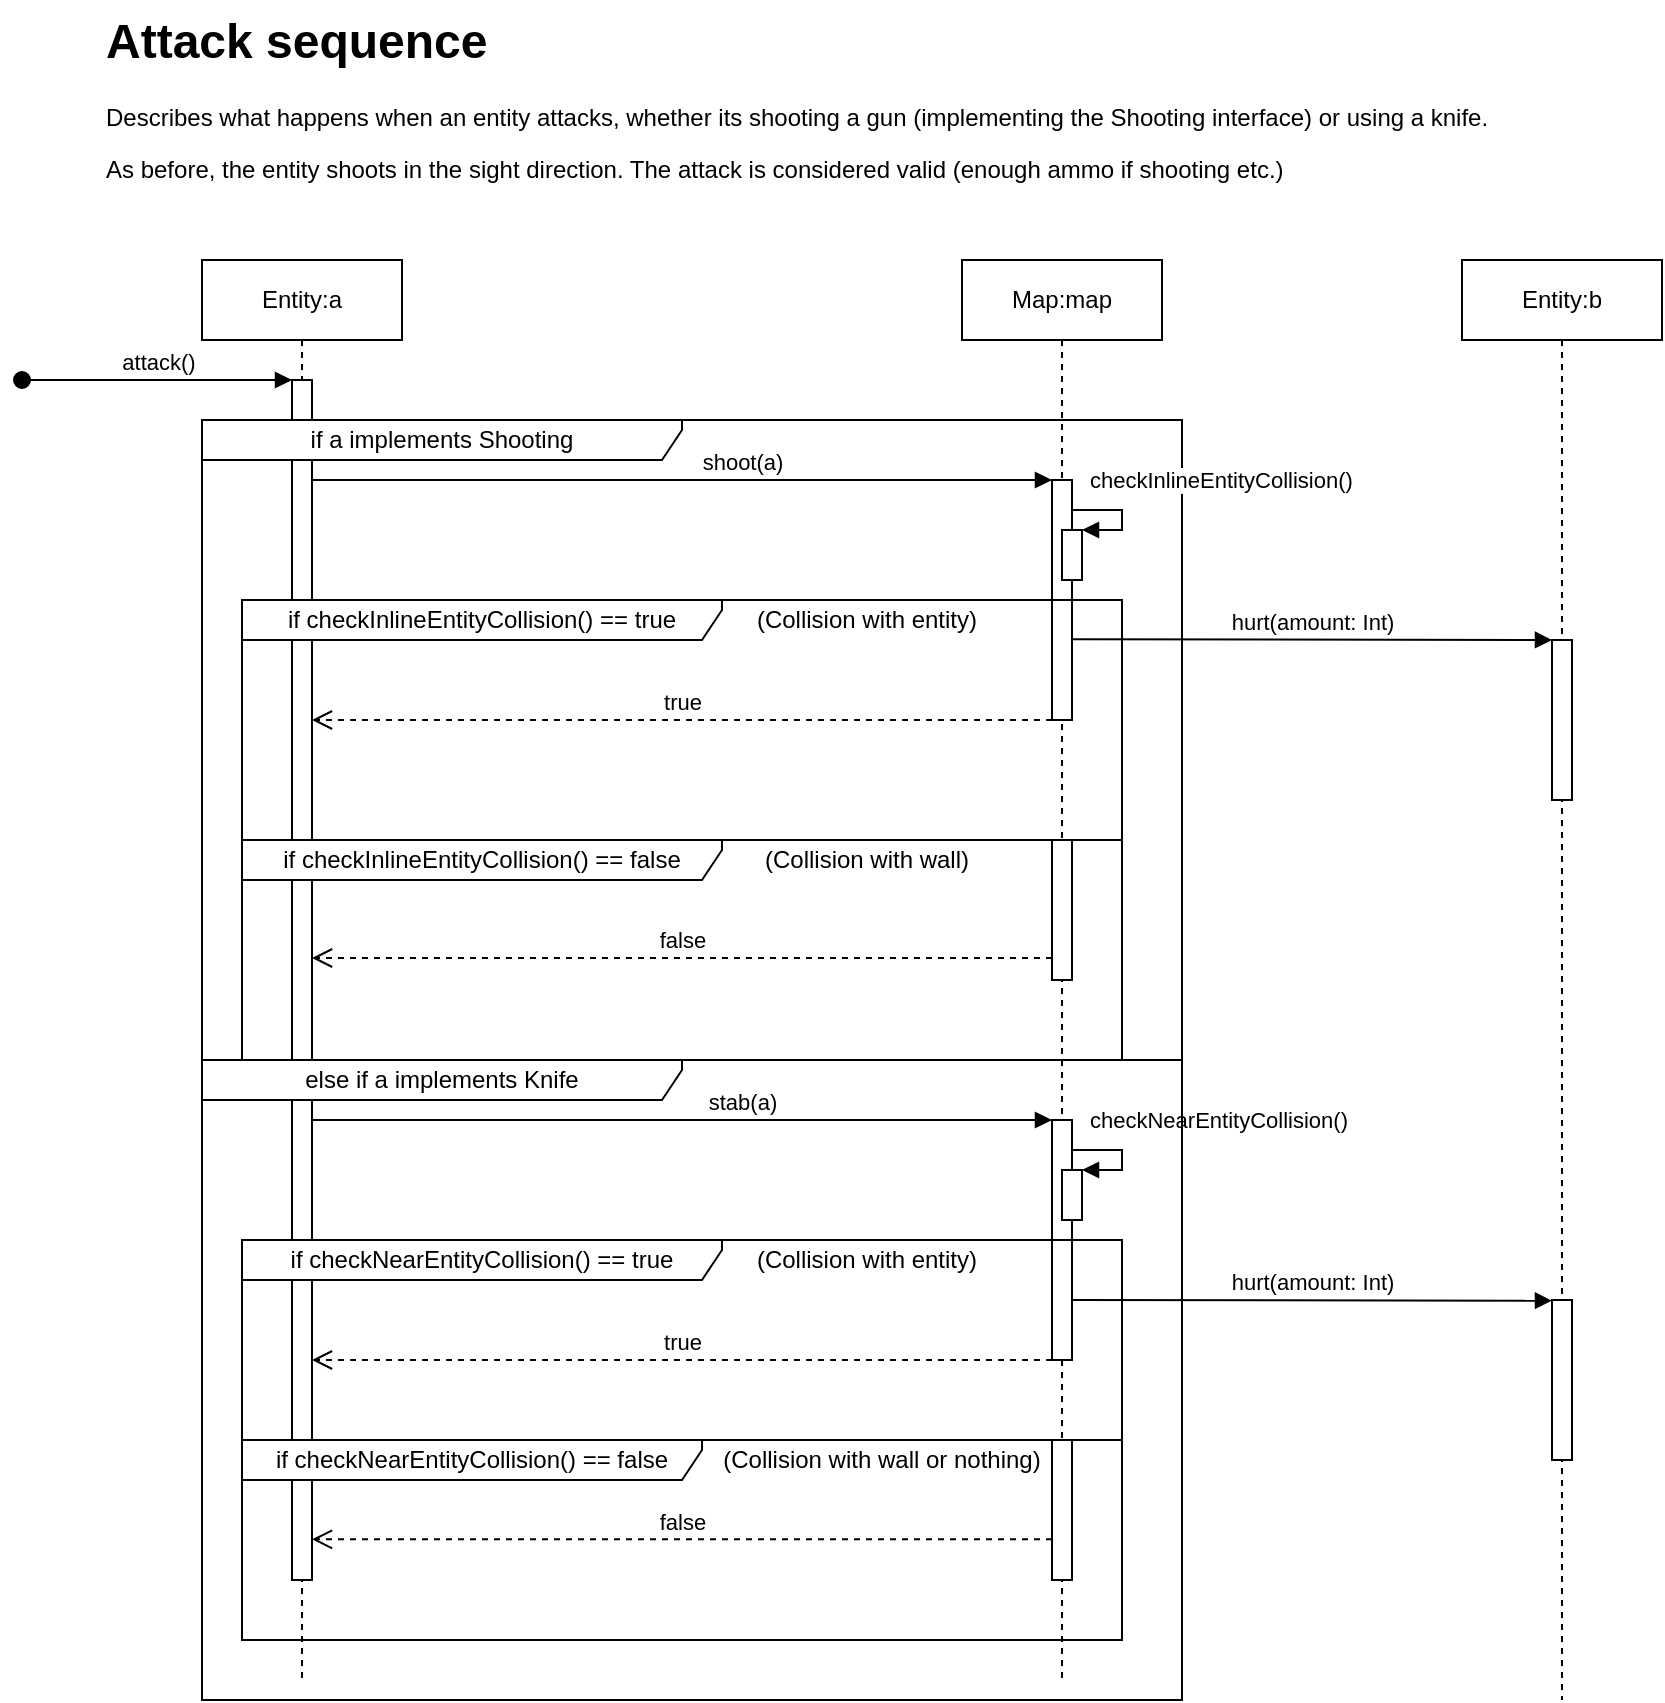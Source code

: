 <mxfile version="26.2.9">
  <diagram name="Page-1" id="nyElgQ6D1GIRIi8HI9qO">
    <mxGraphModel dx="1426" dy="786" grid="1" gridSize="10" guides="1" tooltips="1" connect="1" arrows="1" fold="1" page="1" pageScale="1" pageWidth="850" pageHeight="1100" math="0" shadow="0">
      <root>
        <mxCell id="0" />
        <mxCell id="1" parent="0" />
        <mxCell id="cFQAdNuOadjv9kk99wCG-1" value="Entity:a" style="shape=umlLifeline;perimeter=lifelinePerimeter;whiteSpace=wrap;html=1;container=1;dropTarget=0;collapsible=0;recursiveResize=0;outlineConnect=0;portConstraint=eastwest;newEdgeStyle={&quot;curved&quot;:0,&quot;rounded&quot;:0};" vertex="1" parent="1">
          <mxGeometry x="140" y="200" width="100" height="710" as="geometry" />
        </mxCell>
        <mxCell id="cFQAdNuOadjv9kk99wCG-6" value="" style="html=1;points=[[0,0,0,0,5],[0,1,0,0,-5],[1,0,0,0,5],[1,1,0,0,-5]];perimeter=orthogonalPerimeter;outlineConnect=0;targetShapes=umlLifeline;portConstraint=eastwest;newEdgeStyle={&quot;curved&quot;:0,&quot;rounded&quot;:0};" vertex="1" parent="cFQAdNuOadjv9kk99wCG-1">
          <mxGeometry x="45" y="60" width="10" height="600" as="geometry" />
        </mxCell>
        <mxCell id="cFQAdNuOadjv9kk99wCG-2" value="&lt;h1 style=&quot;margin-top: 0px;&quot;&gt;Attack sequence&lt;/h1&gt;&lt;p&gt;Describes what happens when an entity attacks, whether its shooting a gun (implementing the Shooting interface) or using a knife.&lt;/p&gt;&lt;p&gt;As before, the entity shoots in the sight direction. The attack is considered valid (enough ammo if shooting etc.)&lt;/p&gt;" style="text;html=1;whiteSpace=wrap;overflow=hidden;rounded=0;" vertex="1" parent="1">
          <mxGeometry x="90" y="70" width="720" height="90" as="geometry" />
        </mxCell>
        <mxCell id="cFQAdNuOadjv9kk99wCG-3" value="Map:map" style="shape=umlLifeline;perimeter=lifelinePerimeter;whiteSpace=wrap;html=1;container=1;dropTarget=0;collapsible=0;recursiveResize=0;outlineConnect=0;portConstraint=eastwest;newEdgeStyle={&quot;curved&quot;:0,&quot;rounded&quot;:0};" vertex="1" parent="1">
          <mxGeometry x="520" y="200" width="100" height="710" as="geometry" />
        </mxCell>
        <mxCell id="cFQAdNuOadjv9kk99wCG-38" value="checkNearEntityCollision()" style="html=1;align=left;spacingLeft=2;endArrow=block;rounded=0;edgeStyle=orthogonalEdgeStyle;curved=0;rounded=0;" edge="1" parent="cFQAdNuOadjv9kk99wCG-3" source="cFQAdNuOadjv9kk99wCG-36" target="cFQAdNuOadjv9kk99wCG-37">
          <mxGeometry x="-0.818" y="15" relative="1" as="geometry">
            <mxPoint x="60" y="445" as="sourcePoint" />
            <Array as="points">
              <mxPoint x="80" y="445" />
              <mxPoint x="80" y="455" />
            </Array>
            <mxPoint as="offset" />
          </mxGeometry>
        </mxCell>
        <mxCell id="cFQAdNuOadjv9kk99wCG-36" value="" style="html=1;points=[[0,0,0,0,5],[0,1,0,0,-5],[1,0,0,0,5],[1,1,0,0,-5]];perimeter=orthogonalPerimeter;outlineConnect=0;targetShapes=umlLifeline;portConstraint=eastwest;newEdgeStyle={&quot;curved&quot;:0,&quot;rounded&quot;:0};" vertex="1" parent="cFQAdNuOadjv9kk99wCG-3">
          <mxGeometry x="45" y="430" width="10" height="120" as="geometry" />
        </mxCell>
        <mxCell id="cFQAdNuOadjv9kk99wCG-37" value="" style="html=1;points=[[0,0,0,0,5],[0,1,0,0,-5],[1,0,0,0,5],[1,1,0,0,-5]];perimeter=orthogonalPerimeter;outlineConnect=0;targetShapes=umlLifeline;portConstraint=eastwest;newEdgeStyle={&quot;curved&quot;:0,&quot;rounded&quot;:0};" vertex="1" parent="cFQAdNuOadjv9kk99wCG-3">
          <mxGeometry x="50" y="455" width="10" height="25" as="geometry" />
        </mxCell>
        <mxCell id="cFQAdNuOadjv9kk99wCG-4" value="attack()" style="html=1;verticalAlign=bottom;startArrow=oval;startFill=1;endArrow=block;startSize=8;curved=0;rounded=0;" edge="1" parent="1">
          <mxGeometry width="60" relative="1" as="geometry">
            <mxPoint x="50" y="260" as="sourcePoint" />
            <mxPoint x="185" y="260" as="targetPoint" />
          </mxGeometry>
        </mxCell>
        <mxCell id="cFQAdNuOadjv9kk99wCG-5" value="if a implements Shooting" style="shape=umlFrame;whiteSpace=wrap;html=1;pointerEvents=0;width=240;height=20;" vertex="1" parent="1">
          <mxGeometry x="140" y="280" width="490" height="320" as="geometry" />
        </mxCell>
        <mxCell id="cFQAdNuOadjv9kk99wCG-7" value="" style="html=1;points=[[0,0,0,0,5],[0,1,0,0,-5],[1,0,0,0,5],[1,1,0,0,-5]];perimeter=orthogonalPerimeter;outlineConnect=0;targetShapes=umlLifeline;portConstraint=eastwest;newEdgeStyle={&quot;curved&quot;:0,&quot;rounded&quot;:0};" vertex="1" parent="1">
          <mxGeometry x="565" y="310" width="10" height="120" as="geometry" />
        </mxCell>
        <mxCell id="cFQAdNuOadjv9kk99wCG-9" value="shoot(a)" style="html=1;verticalAlign=bottom;endArrow=block;curved=0;rounded=0;" edge="1" parent="1">
          <mxGeometry x="0.162" width="80" relative="1" as="geometry">
            <mxPoint x="195" y="310" as="sourcePoint" />
            <mxPoint x="565" y="310" as="targetPoint" />
            <mxPoint as="offset" />
          </mxGeometry>
        </mxCell>
        <mxCell id="cFQAdNuOadjv9kk99wCG-11" value="" style="html=1;points=[[0,0,0,0,5],[0,1,0,0,-5],[1,0,0,0,5],[1,1,0,0,-5]];perimeter=orthogonalPerimeter;outlineConnect=0;targetShapes=umlLifeline;portConstraint=eastwest;newEdgeStyle={&quot;curved&quot;:0,&quot;rounded&quot;:0};" vertex="1" parent="1">
          <mxGeometry x="570" y="335" width="10" height="25" as="geometry" />
        </mxCell>
        <mxCell id="cFQAdNuOadjv9kk99wCG-12" value="checkInlineEntityCollision()" style="html=1;align=left;spacingLeft=2;endArrow=block;rounded=0;edgeStyle=orthogonalEdgeStyle;curved=0;rounded=0;" edge="1" target="cFQAdNuOadjv9kk99wCG-11" parent="1" source="cFQAdNuOadjv9kk99wCG-7">
          <mxGeometry x="-0.818" y="15" relative="1" as="geometry">
            <mxPoint x="580" y="325" as="sourcePoint" />
            <Array as="points">
              <mxPoint x="600" y="325" />
              <mxPoint x="600" y="335" />
            </Array>
            <mxPoint as="offset" />
          </mxGeometry>
        </mxCell>
        <mxCell id="cFQAdNuOadjv9kk99wCG-14" value="if checkInlineEntityCollision() == true" style="shape=umlFrame;whiteSpace=wrap;html=1;pointerEvents=0;width=240;height=20;" vertex="1" parent="1">
          <mxGeometry x="160" y="370" width="440" height="120" as="geometry" />
        </mxCell>
        <mxCell id="cFQAdNuOadjv9kk99wCG-15" value="(Collision with entity)" style="text;html=1;align=center;verticalAlign=middle;whiteSpace=wrap;rounded=0;" vertex="1" parent="1">
          <mxGeometry x="400" y="370" width="145" height="20" as="geometry" />
        </mxCell>
        <mxCell id="cFQAdNuOadjv9kk99wCG-18" value="if checkInlineEntityCollision() == false" style="shape=umlFrame;whiteSpace=wrap;html=1;pointerEvents=0;width=240;height=20;" vertex="1" parent="1">
          <mxGeometry x="160" y="490" width="440" height="110" as="geometry" />
        </mxCell>
        <mxCell id="cFQAdNuOadjv9kk99wCG-19" value="(Collision with wall)" style="text;html=1;align=center;verticalAlign=middle;whiteSpace=wrap;rounded=0;" vertex="1" parent="1">
          <mxGeometry x="400" y="490" width="145" height="20" as="geometry" />
        </mxCell>
        <mxCell id="cFQAdNuOadjv9kk99wCG-25" value="Entity:b" style="shape=umlLifeline;perimeter=lifelinePerimeter;whiteSpace=wrap;html=1;container=1;dropTarget=0;collapsible=0;recursiveResize=0;outlineConnect=0;portConstraint=eastwest;newEdgeStyle={&quot;curved&quot;:0,&quot;rounded&quot;:0};" vertex="1" parent="1">
          <mxGeometry x="770" y="200" width="100" height="720" as="geometry" />
        </mxCell>
        <mxCell id="cFQAdNuOadjv9kk99wCG-27" value="" style="html=1;points=[[0,0,0,0,5],[0,1,0,0,-5],[1,0,0,0,5],[1,1,0,0,-5]];perimeter=orthogonalPerimeter;outlineConnect=0;targetShapes=umlLifeline;portConstraint=eastwest;newEdgeStyle={&quot;curved&quot;:0,&quot;rounded&quot;:0};" vertex="1" parent="cFQAdNuOadjv9kk99wCG-25">
          <mxGeometry x="45" y="190" width="10" height="80" as="geometry" />
        </mxCell>
        <mxCell id="cFQAdNuOadjv9kk99wCG-41" value="" style="html=1;points=[[0,0,0,0,5],[0,1,0,0,-5],[1,0,0,0,5],[1,1,0,0,-5]];perimeter=orthogonalPerimeter;outlineConnect=0;targetShapes=umlLifeline;portConstraint=eastwest;newEdgeStyle={&quot;curved&quot;:0,&quot;rounded&quot;:0};" vertex="1" parent="cFQAdNuOadjv9kk99wCG-25">
          <mxGeometry x="45" y="520" width="10" height="80" as="geometry" />
        </mxCell>
        <mxCell id="cFQAdNuOadjv9kk99wCG-26" value="hurt(amount: Int)" style="html=1;verticalAlign=bottom;endArrow=block;curved=0;rounded=0;" edge="1" parent="1" target="cFQAdNuOadjv9kk99wCG-27">
          <mxGeometry width="80" relative="1" as="geometry">
            <mxPoint x="575" y="389.66" as="sourcePoint" />
            <mxPoint x="889.5" y="389.66" as="targetPoint" />
          </mxGeometry>
        </mxCell>
        <mxCell id="cFQAdNuOadjv9kk99wCG-28" value="true" style="html=1;verticalAlign=bottom;endArrow=open;dashed=1;endSize=8;curved=0;rounded=0;" edge="1" parent="1">
          <mxGeometry relative="1" as="geometry">
            <mxPoint x="565" y="430" as="sourcePoint" />
            <mxPoint x="195" y="430" as="targetPoint" />
          </mxGeometry>
        </mxCell>
        <mxCell id="cFQAdNuOadjv9kk99wCG-29" value="" style="html=1;points=[[0,0,0,0,5],[0,1,0,0,-5],[1,0,0,0,5],[1,1,0,0,-5]];perimeter=orthogonalPerimeter;outlineConnect=0;targetShapes=umlLifeline;portConstraint=eastwest;newEdgeStyle={&quot;curved&quot;:0,&quot;rounded&quot;:0};" vertex="1" parent="1">
          <mxGeometry x="565" y="490" width="10" height="70" as="geometry" />
        </mxCell>
        <mxCell id="cFQAdNuOadjv9kk99wCG-30" value="false" style="html=1;verticalAlign=bottom;endArrow=open;dashed=1;endSize=8;curved=0;rounded=0;" edge="1" parent="1">
          <mxGeometry relative="1" as="geometry">
            <mxPoint x="565" y="549" as="sourcePoint" />
            <mxPoint x="195" y="549" as="targetPoint" />
          </mxGeometry>
        </mxCell>
        <mxCell id="cFQAdNuOadjv9kk99wCG-33" value="else if a implements Knife" style="shape=umlFrame;whiteSpace=wrap;html=1;pointerEvents=0;width=240;height=20;" vertex="1" parent="1">
          <mxGeometry x="140" y="600" width="490" height="320" as="geometry" />
        </mxCell>
        <mxCell id="cFQAdNuOadjv9kk99wCG-34" value="stab(a)" style="html=1;verticalAlign=bottom;endArrow=block;curved=0;rounded=0;" edge="1" parent="1">
          <mxGeometry x="0.162" width="80" relative="1" as="geometry">
            <mxPoint x="195" y="630" as="sourcePoint" />
            <mxPoint x="565" y="630" as="targetPoint" />
            <mxPoint as="offset" />
          </mxGeometry>
        </mxCell>
        <mxCell id="cFQAdNuOadjv9kk99wCG-39" value="if checkNearEntityCollision() == true" style="shape=umlFrame;whiteSpace=wrap;html=1;pointerEvents=0;width=240;height=20;" vertex="1" parent="1">
          <mxGeometry x="160" y="690" width="440" height="100" as="geometry" />
        </mxCell>
        <mxCell id="cFQAdNuOadjv9kk99wCG-40" value="(Collision with entity)" style="text;html=1;align=center;verticalAlign=middle;whiteSpace=wrap;rounded=0;" vertex="1" parent="1">
          <mxGeometry x="400" y="690" width="145" height="20" as="geometry" />
        </mxCell>
        <mxCell id="cFQAdNuOadjv9kk99wCG-42" value="hurt(amount: Int)" style="html=1;verticalAlign=bottom;endArrow=block;curved=0;rounded=0;" edge="1" parent="1">
          <mxGeometry width="80" relative="1" as="geometry">
            <mxPoint x="575" y="720" as="sourcePoint" />
            <mxPoint x="815" y="720.34" as="targetPoint" />
            <mxPoint as="offset" />
          </mxGeometry>
        </mxCell>
        <mxCell id="cFQAdNuOadjv9kk99wCG-43" value="true" style="html=1;verticalAlign=bottom;endArrow=open;dashed=1;endSize=8;curved=0;rounded=0;" edge="1" parent="1">
          <mxGeometry relative="1" as="geometry">
            <mxPoint x="565" y="750" as="sourcePoint" />
            <mxPoint x="195" y="750" as="targetPoint" />
          </mxGeometry>
        </mxCell>
        <mxCell id="cFQAdNuOadjv9kk99wCG-44" value="if checkNearEntityCollision() == false" style="shape=umlFrame;whiteSpace=wrap;html=1;pointerEvents=0;width=230;height=20;" vertex="1" parent="1">
          <mxGeometry x="160" y="790" width="440" height="100" as="geometry" />
        </mxCell>
        <mxCell id="cFQAdNuOadjv9kk99wCG-45" value="(Collision with wall or nothing)" style="text;html=1;align=center;verticalAlign=middle;whiteSpace=wrap;rounded=0;" vertex="1" parent="1">
          <mxGeometry x="395" y="790" width="170" height="20" as="geometry" />
        </mxCell>
        <mxCell id="cFQAdNuOadjv9kk99wCG-46" value="" style="html=1;points=[[0,0,0,0,5],[0,1,0,0,-5],[1,0,0,0,5],[1,1,0,0,-5]];perimeter=orthogonalPerimeter;outlineConnect=0;targetShapes=umlLifeline;portConstraint=eastwest;newEdgeStyle={&quot;curved&quot;:0,&quot;rounded&quot;:0};" vertex="1" parent="1">
          <mxGeometry x="565" y="790" width="10" height="70" as="geometry" />
        </mxCell>
        <mxCell id="cFQAdNuOadjv9kk99wCG-47" value="false" style="html=1;verticalAlign=bottom;endArrow=open;dashed=1;endSize=8;curved=0;rounded=0;" edge="1" parent="1">
          <mxGeometry relative="1" as="geometry">
            <mxPoint x="565" y="839.66" as="sourcePoint" />
            <mxPoint x="195" y="839.66" as="targetPoint" />
          </mxGeometry>
        </mxCell>
      </root>
    </mxGraphModel>
  </diagram>
</mxfile>
